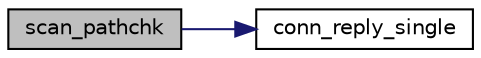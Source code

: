 digraph "scan_pathchk"
{
 // LATEX_PDF_SIZE
  edge [fontname="Helvetica",fontsize="10",labelfontname="Helvetica",labelfontsize="10"];
  node [fontname="Helvetica",fontsize="10",shape=record];
  rankdir="LR";
  Node1 [label="scan_pathchk",height=0.2,width=0.4,color="black", fillcolor="grey75", style="filled", fontcolor="black",tooltip=" "];
  Node1 -> Node2 [color="midnightblue",fontsize="10",style="solid",fontname="Helvetica"];
  Node2 [label="conn_reply_single",height=0.2,width=0.4,color="black", fillcolor="white", style="filled",URL="$session_8c.html#a8aaffeabd1c4c6a7eb8188a733fc1a42",tooltip=" "];
}

